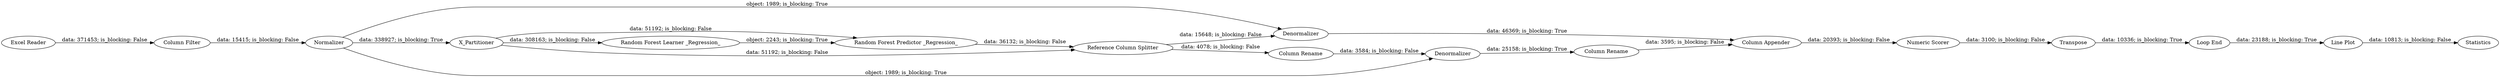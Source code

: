 digraph {
	"-3630474685555726542_28" [label=Denormalizer]
	"-3630474685555726542_81" [label=X_Partitioner]
	"-3630474685555726542_34" [label="Excel Reader"]
	"-3630474685555726542_83" [label="Random Forest Predictor _Regression_"]
	"-3630474685555726542_80" [label=Statistics]
	"-3630474685555726542_82" [label="Random Forest Learner _Regression_"]
	"-3630474685555726542_30" [label="Column Rename"]
	"-3630474685555726542_33" [label="Numeric Scorer"]
	"-3630474685555726542_85" [label="Line Plot"]
	"-3630474685555726542_26" [label=Normalizer]
	"-3630474685555726542_23" [label="Column Filter"]
	"-3630474685555726542_31" [label="Column Rename"]
	"-3630474685555726542_32" [label="Column Appender"]
	"-3630474685555726542_29" [label=Denormalizer]
	"-3630474685555726542_27" [label="Reference Column Splitter"]
	"-3630474685555726542_59" [label=Transpose]
	"-3630474685555726542_72" [label="Loop End"]
	"-3630474685555726542_27" -> "-3630474685555726542_30" [label="data: 4078; is_blocking: False"]
	"-3630474685555726542_32" -> "-3630474685555726542_33" [label="data: 20393; is_blocking: False"]
	"-3630474685555726542_59" -> "-3630474685555726542_72" [label="data: 10336; is_blocking: True"]
	"-3630474685555726542_26" -> "-3630474685555726542_28" [label="object: 1989; is_blocking: True"]
	"-3630474685555726542_31" -> "-3630474685555726542_32" [label="data: 3595; is_blocking: False"]
	"-3630474685555726542_72" -> "-3630474685555726542_85" [label="data: 23188; is_blocking: True"]
	"-3630474685555726542_29" -> "-3630474685555726542_31" [label="data: 25158; is_blocking: True"]
	"-3630474685555726542_81" -> "-3630474685555726542_82" [label="data: 308163; is_blocking: False"]
	"-3630474685555726542_34" -> "-3630474685555726542_23" [label="data: 371453; is_blocking: False"]
	"-3630474685555726542_28" -> "-3630474685555726542_32" [label="data: 46369; is_blocking: True"]
	"-3630474685555726542_81" -> "-3630474685555726542_83" [label="data: 51192; is_blocking: False"]
	"-3630474685555726542_85" -> "-3630474685555726542_80" [label="data: 10813; is_blocking: False"]
	"-3630474685555726542_82" -> "-3630474685555726542_83" [label="object: 2243; is_blocking: True"]
	"-3630474685555726542_23" -> "-3630474685555726542_26" [label="data: 15415; is_blocking: False"]
	"-3630474685555726542_83" -> "-3630474685555726542_27" [label="data: 36132; is_blocking: False"]
	"-3630474685555726542_81" -> "-3630474685555726542_27" [label="data: 51192; is_blocking: False"]
	"-3630474685555726542_26" -> "-3630474685555726542_81" [label="data: 338927; is_blocking: True"]
	"-3630474685555726542_30" -> "-3630474685555726542_29" [label="data: 3584; is_blocking: False"]
	"-3630474685555726542_33" -> "-3630474685555726542_59" [label="data: 3100; is_blocking: False"]
	"-3630474685555726542_26" -> "-3630474685555726542_29" [label="object: 1989; is_blocking: True"]
	"-3630474685555726542_27" -> "-3630474685555726542_28" [label="data: 15648; is_blocking: False"]
	rankdir=LR
}
